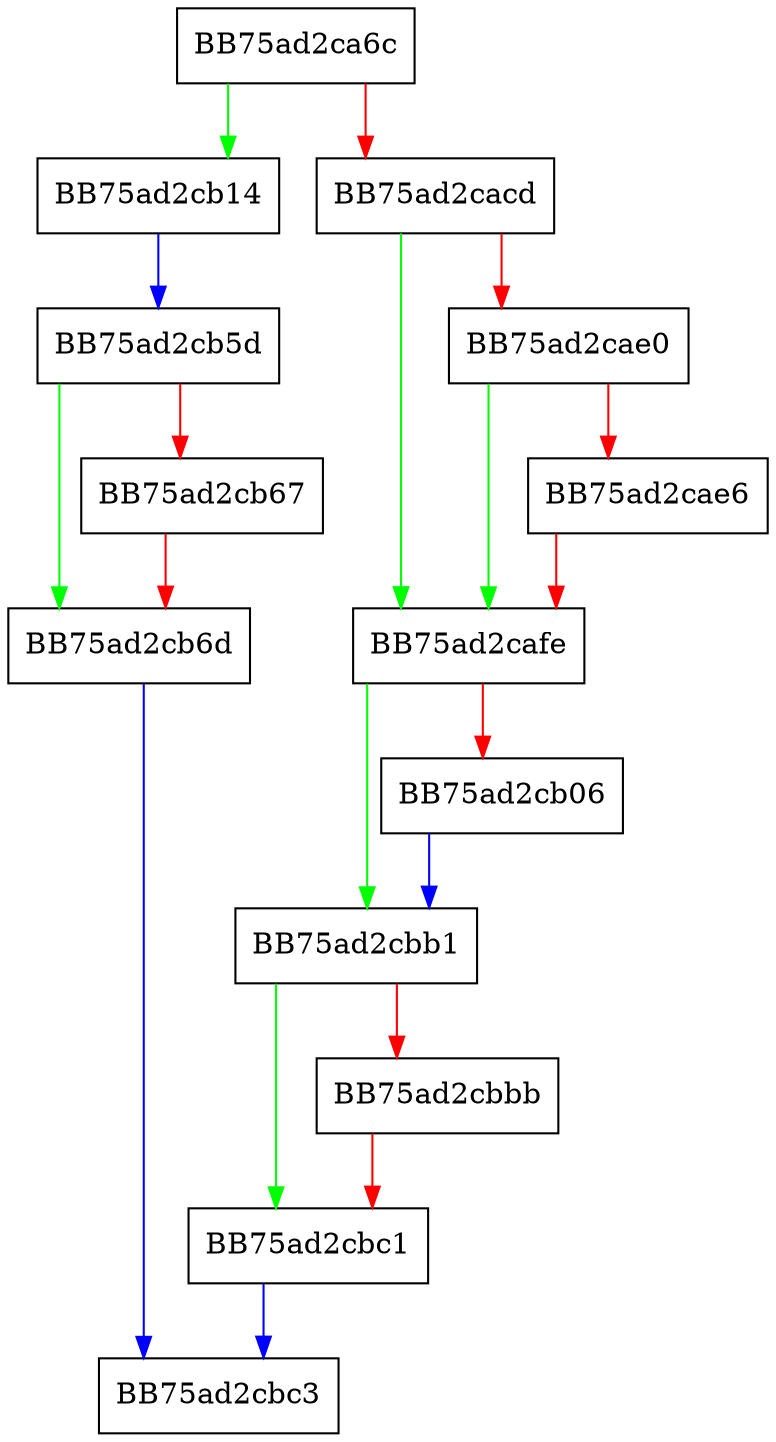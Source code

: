 digraph GetDriverPathFromName {
  node [shape="box"];
  graph [splines=ortho];
  BB75ad2ca6c -> BB75ad2cb14 [color="green"];
  BB75ad2ca6c -> BB75ad2cacd [color="red"];
  BB75ad2cacd -> BB75ad2cafe [color="green"];
  BB75ad2cacd -> BB75ad2cae0 [color="red"];
  BB75ad2cae0 -> BB75ad2cafe [color="green"];
  BB75ad2cae0 -> BB75ad2cae6 [color="red"];
  BB75ad2cae6 -> BB75ad2cafe [color="red"];
  BB75ad2cafe -> BB75ad2cbb1 [color="green"];
  BB75ad2cafe -> BB75ad2cb06 [color="red"];
  BB75ad2cb06 -> BB75ad2cbb1 [color="blue"];
  BB75ad2cb14 -> BB75ad2cb5d [color="blue"];
  BB75ad2cb5d -> BB75ad2cb6d [color="green"];
  BB75ad2cb5d -> BB75ad2cb67 [color="red"];
  BB75ad2cb67 -> BB75ad2cb6d [color="red"];
  BB75ad2cb6d -> BB75ad2cbc3 [color="blue"];
  BB75ad2cbb1 -> BB75ad2cbc1 [color="green"];
  BB75ad2cbb1 -> BB75ad2cbbb [color="red"];
  BB75ad2cbbb -> BB75ad2cbc1 [color="red"];
  BB75ad2cbc1 -> BB75ad2cbc3 [color="blue"];
}